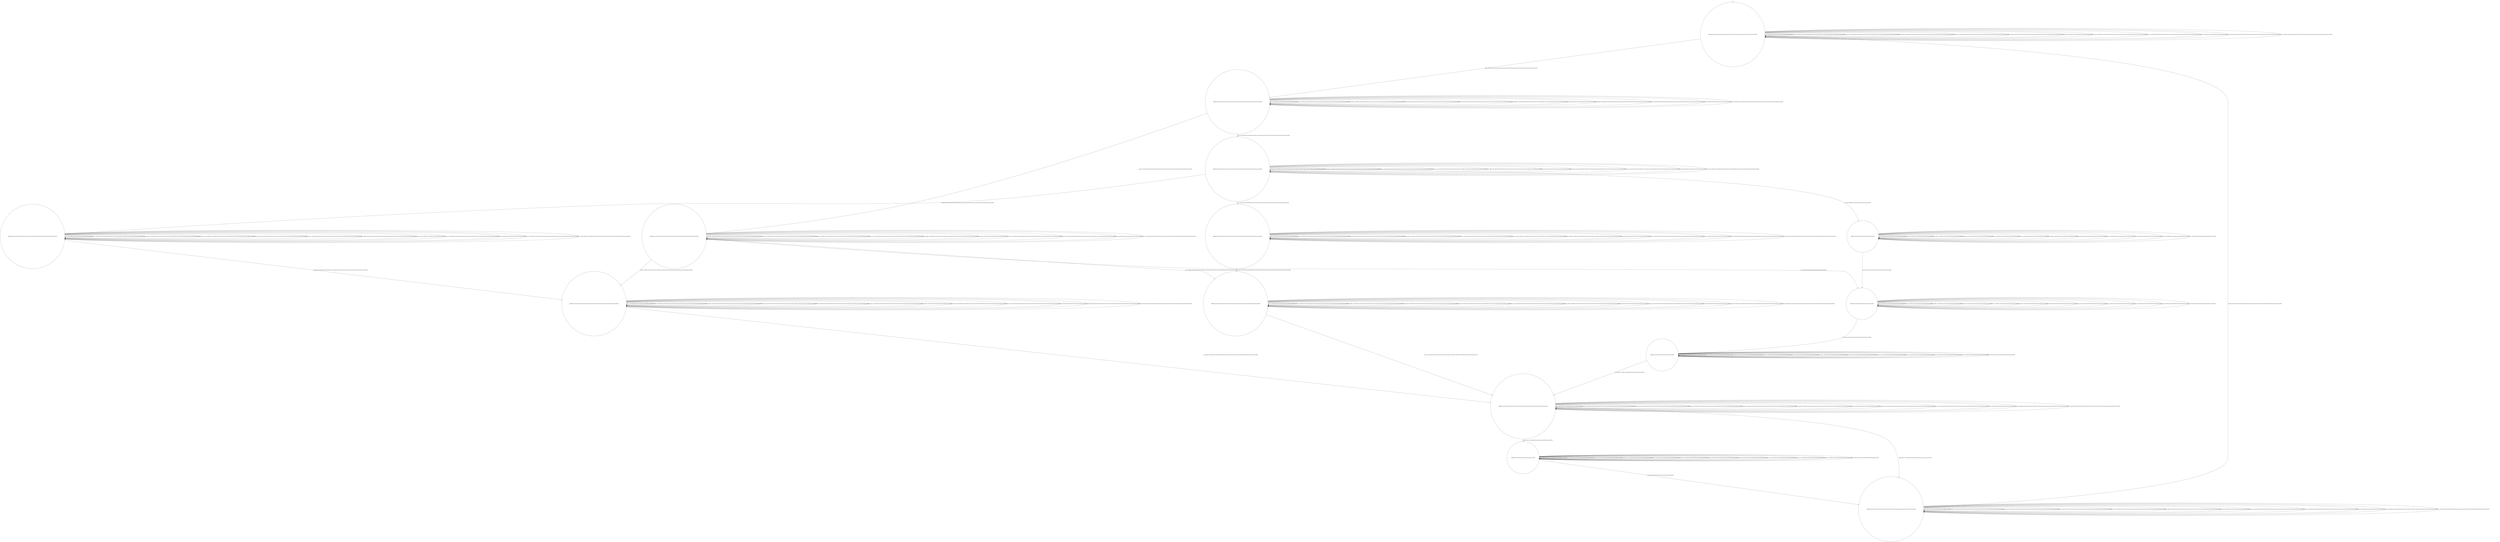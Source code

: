 digraph g {
	edge [lblstyle="above, sloped"];
	s0 [shape="circle" label="0@[((DOL and COF and TEA and CAP and TON and not EUR) or (DOL and COF and TEA and not TON and not CAP and not EUR))]"];
	s1 [shape="circle" label="1@[((DOL and COF and TEA and not TON and not CAP and not EUR) or (DOL and COF and TEA and CAP and TON and not EUR))]"];
	s2 [shape="circle" label="2@[((DOL and COF and TEA and not TON and not CAP and not EUR) or (DOL and COF and TEA and CAP and TON and not EUR))]"];
	s3 [shape="circle" label="3@[((DOL and COF and TEA and not TON and not CAP and not EUR) or (DOL and COF and TEA and CAP and TON and not EUR))]"];
	s4 [shape="circle" label="4@[((DOL and COF and TEA and CAP and TON and not EUR))]"];
	s5 [shape="circle" label="5@[((DOL and COF and TEA and not TON and not CAP and not EUR) or (DOL and COF and TEA and CAP and TON and not EUR))]"];
	s6 [shape="circle" label="6@[((DOL and COF and TEA and not TON and not CAP and not EUR) or (DOL and COF and TEA and CAP and TON and not EUR))]"];
	s7 [shape="circle" label="7@[((DOL and COF and TEA and CAP and TON and not EUR))]"];
	s8 [shape="circle" label="8@[((DOL and COF and TEA and not TON and not CAP and not EUR) or (DOL and COF and TEA and CAP and TON and not EUR))]"];
	s9 [shape="circle" label="9@[((DOL and COF and TEA and not TON and not CAP and not EUR) or (DOL and COF and TEA and CAP and TON and not EUR))]"];
	s10 [shape="circle" label="10@[((DOL and COF and TEA and not TON and not CAP and not EUR) or (DOL and COF and TEA and CAP and TON and not EUR))]"];
	s11 [shape="circle" label="11@[((DOL and COF and TEA and CAP and TON and not EUR))]"];
	s12 [shape="circle" label="12@[((DOL and COF and TEA and CAP and TON and not EUR))]"];
	s13 [shape="circle" label="13@[((DOL and COF and TEA and not TON and not CAP and not EUR) or (DOL and COF and TEA and CAP and TON and not EUR))]"];
	s0 -> s0 [label="cap / nok() [((DOL and COF and TEA and CAP and TON and not EUR))]"];
	s0 -> s0 [label="coffee / nok() [((DOL and COF and TEA and not TON and not CAP and not EUR) or (DOL and COF and TEA and CAP and TON and not EUR))]"];
	s0 -> s0 [label="cup_taken / nok() [((DOL and COF and TEA and not TON and not CAP and not EUR) or (DOL and COF and TEA and CAP and TON and not EUR))]"];
	s0 -> s0 [label="display_done / nok() [((DOL and COF and TEA and not TON and not CAP and not EUR) or (DOL and COF and TEA and CAP and TON and not EUR))]"];
	s0 -> s1 [label="dollar / ok() [((DOL and COF and TEA and not TON and not CAP and not EUR) or (DOL and COF and TEA and CAP and TON and not EUR))]"];
	s0 -> s0 [label="no_sugar / nok() [((DOL and COF and TEA and not TON and not CAP and not EUR) or (DOL and COF and TEA and CAP and TON and not EUR))]"];
	s0 -> s0 [label="pour_coffee / nok() [((DOL and COF and TEA and not TON and not CAP and not EUR) or (DOL and COF and TEA and CAP and TON and not EUR))]"];
	s0 -> s0 [label="pour_milk / nok() [((DOL and COF and TEA and CAP and TON and not EUR))]"];
	s0 -> s0 [label="pour_sugar / nok() [((DOL and COF and TEA and not TON and not CAP and not EUR) or (DOL and COF and TEA and CAP and TON and not EUR))]"];
	s0 -> s0 [label="pour_tea / nok() [((DOL and COF and TEA and not TON and not CAP and not EUR) or (DOL and COF and TEA and CAP and TON and not EUR))]"];
	s0 -> s0 [label="ring / nok() [((DOL and COF and TEA and CAP and TON and not EUR))]"];
	s0 -> s0 [label="sugar / nok() [((DOL and COF and TEA and not TON and not CAP and not EUR) or (DOL and COF and TEA and CAP and TON and not EUR))]"];
	s0 -> s0 [label="tea / nok() [((DOL and COF and TEA and not TON and not CAP and not EUR) or (DOL and COF and TEA and CAP and TON and not EUR))]"];
	s1 -> s1 [label="cap / nok() [((DOL and COF and TEA and CAP and TON and not EUR))]"];
	s1 -> s1 [label="coffee / nok() [((DOL and COF and TEA and not TON and not CAP and not EUR) or (DOL and COF and TEA and CAP and TON and not EUR))]"];
	s1 -> s1 [label="cup_taken / nok() [((DOL and COF and TEA and not TON and not CAP and not EUR) or (DOL and COF and TEA and CAP and TON and not EUR))]"];
	s1 -> s1 [label="display_done / nok() [((DOL and COF and TEA and not TON and not CAP and not EUR) or (DOL and COF and TEA and CAP and TON and not EUR))]"];
	s1 -> s1 [label="dollar / nok() [((DOL and COF and TEA and not TON and not CAP and not EUR) or (DOL and COF and TEA and CAP and TON and not EUR))]"];
	s1 -> s2 [label="no_sugar / ok() [((DOL and COF and TEA and not TON and not CAP and not EUR) or (DOL and COF and TEA and CAP and TON and not EUR))]"];
	s1 -> s1 [label="pour_coffee / nok() [((DOL and COF and TEA and not TON and not CAP and not EUR) or (DOL and COF and TEA and CAP and TON and not EUR))]"];
	s1 -> s1 [label="pour_milk / nok() [((DOL and COF and TEA and CAP and TON and not EUR))]"];
	s1 -> s1 [label="pour_sugar / nok() [((DOL and COF and TEA and not TON and not CAP and not EUR) or (DOL and COF and TEA and CAP and TON and not EUR))]"];
	s1 -> s1 [label="pour_tea / nok() [((DOL and COF and TEA and not TON and not CAP and not EUR) or (DOL and COF and TEA and CAP and TON and not EUR))]"];
	s1 -> s1 [label="ring / nok() [((DOL and COF and TEA and CAP and TON and not EUR))]"];
	s1 -> s3 [label="sugar / ok() [((DOL and COF and TEA and not TON and not CAP and not EUR) or (DOL and COF and TEA and CAP and TON and not EUR))]"];
	s1 -> s1 [label="tea / nok() [((DOL and COF and TEA and not TON and not CAP and not EUR) or (DOL and COF and TEA and CAP and TON and not EUR))]"];
	s2 -> s7 [label="cap / ok() [((DOL and COF and TEA and CAP and TON and not EUR))]"];
	s2 -> s8 [label="coffee / ok() [((DOL and COF and TEA and not TON and not CAP and not EUR) or (DOL and COF and TEA and CAP and TON and not EUR))]"];
	s2 -> s2 [label="cup_taken / nok() [((DOL and COF and TEA and not TON and not CAP and not EUR) or (DOL and COF and TEA and CAP and TON and not EUR))]"];
	s2 -> s2 [label="display_done / nok() [((DOL and COF and TEA and not TON and not CAP and not EUR) or (DOL and COF and TEA and CAP and TON and not EUR))]"];
	s2 -> s2 [label="dollar / nok() [((DOL and COF and TEA and not TON and not CAP and not EUR) or (DOL and COF and TEA and CAP and TON and not EUR))]"];
	s2 -> s2 [label="no_sugar / nok() [((DOL and COF and TEA and not TON and not CAP and not EUR) or (DOL and COF and TEA and CAP and TON and not EUR))]"];
	s2 -> s2 [label="pour_coffee / nok() [((DOL and COF and TEA and not TON and not CAP and not EUR) or (DOL and COF and TEA and CAP and TON and not EUR))]"];
	s2 -> s2 [label="pour_milk / nok() [((DOL and COF and TEA and CAP and TON and not EUR))]"];
	s2 -> s2 [label="pour_sugar / nok() [((DOL and COF and TEA and not TON and not CAP and not EUR) or (DOL and COF and TEA and CAP and TON and not EUR))]"];
	s2 -> s2 [label="pour_tea / nok() [((DOL and COF and TEA and not TON and not CAP and not EUR) or (DOL and COF and TEA and CAP and TON and not EUR))]"];
	s2 -> s2 [label="ring / nok() [((DOL and COF and TEA and CAP and TON and not EUR))]"];
	s2 -> s2 [label="sugar / void() [((DOL and COF and TEA and not TON and not CAP and not EUR) or (DOL and COF and TEA and CAP and TON and not EUR))]"];
	s2 -> s9 [label="tea / ok() [((DOL and COF and TEA and not TON and not CAP and not EUR) or (DOL and COF and TEA and CAP and TON and not EUR))]"];
	s3 -> s4 [label="cap / ok() [((DOL and COF and TEA and CAP and TON and not EUR))]"];
	s3 -> s5 [label="coffee / ok() [((DOL and COF and TEA and not TON and not CAP and not EUR) or (DOL and COF and TEA and CAP and TON and not EUR))]"];
	s3 -> s3 [label="cup_taken / nok() [((DOL and COF and TEA and not TON and not CAP and not EUR) or (DOL and COF and TEA and CAP and TON and not EUR))]"];
	s3 -> s3 [label="display_done / nok() [((DOL and COF and TEA and not TON and not CAP and not EUR) or (DOL and COF and TEA and CAP and TON and not EUR))]"];
	s3 -> s3 [label="dollar / nok() [((DOL and COF and TEA and not TON and not CAP and not EUR) or (DOL and COF and TEA and CAP and TON and not EUR))]"];
	s3 -> s3 [label="no_sugar / void() [((DOL and COF and TEA and not TON and not CAP and not EUR) or (DOL and COF and TEA and CAP and TON and not EUR))]"];
	s3 -> s3 [label="pour_coffee / nok() [((DOL and COF and TEA and not TON and not CAP and not EUR) or (DOL and COF and TEA and CAP and TON and not EUR))]"];
	s3 -> s3 [label="pour_milk / nok() [((DOL and COF and TEA and CAP and TON and not EUR))]"];
	s3 -> s3 [label="pour_sugar / nok() [((DOL and COF and TEA and not TON and not CAP and not EUR) or (DOL and COF and TEA and CAP and TON and not EUR))]"];
	s3 -> s3 [label="pour_tea / nok() [((DOL and COF and TEA and not TON and not CAP and not EUR) or (DOL and COF and TEA and CAP and TON and not EUR))]"];
	s3 -> s3 [label="ring / nok() [((DOL and COF and TEA and CAP and TON and not EUR))]"];
	s3 -> s3 [label="sugar / nok() [((DOL and COF and TEA and not TON and not CAP and not EUR) or (DOL and COF and TEA and CAP and TON and not EUR))]"];
	s3 -> s6 [label="tea / ok() [((DOL and COF and TEA and not TON and not CAP and not EUR) or (DOL and COF and TEA and CAP and TON and not EUR))]"];
	s4 -> s4 [label="cap / nok() [((DOL and COF and TEA and CAP and TON and not EUR))]"];
	s4 -> s4 [label="coffee / void() [((DOL and COF and TEA and CAP and TON and not EUR))]"];
	s4 -> s4 [label="cup_taken / nok() [((DOL and COF and TEA and CAP and TON and not EUR))]"];
	s4 -> s4 [label="display_done / nok() [((DOL and COF and TEA and CAP and TON and not EUR))]"];
	s4 -> s4 [label="dollar / nok() [((DOL and COF and TEA and CAP and TON and not EUR))]"];
	s4 -> s4 [label="no_sugar / nok() [((DOL and COF and TEA and CAP and TON and not EUR))]"];
	s4 -> s4 [label="pour_coffee / nok() [((DOL and COF and TEA and CAP and TON and not EUR))]"];
	s4 -> s4 [label="pour_milk / nok() [((DOL and COF and TEA and CAP and TON and not EUR))]"];
	s4 -> s7 [label="pour_sugar / ok() [((DOL and COF and TEA and CAP and TON and not EUR))]"];
	s4 -> s4 [label="pour_tea / nok() [((DOL and COF and TEA and CAP and TON and not EUR))]"];
	s4 -> s4 [label="ring / nok() [((DOL and COF and TEA and CAP and TON and not EUR))]"];
	s4 -> s4 [label="sugar / nok() [((DOL and COF and TEA and CAP and TON and not EUR))]"];
	s4 -> s4 [label="tea / void() [((DOL and COF and TEA and CAP and TON and not EUR))]"];
	s5 -> s5 [label="cap / void() [((DOL and COF and TEA and CAP and TON and not EUR))]"];
	s5 -> s5 [label="coffee / nok() [((DOL and COF and TEA and not TON and not CAP and not EUR) or (DOL and COF and TEA and CAP and TON and not EUR))]"];
	s5 -> s5 [label="cup_taken / nok() [((DOL and COF and TEA and not TON and not CAP and not EUR) or (DOL and COF and TEA and CAP and TON and not EUR))]"];
	s5 -> s5 [label="display_done / nok() [((DOL and COF and TEA and not TON and not CAP and not EUR) or (DOL and COF and TEA and CAP and TON and not EUR))]"];
	s5 -> s5 [label="dollar / nok() [((DOL and COF and TEA and not TON and not CAP and not EUR) or (DOL and COF and TEA and CAP and TON and not EUR))]"];
	s5 -> s5 [label="no_sugar / nok() [((DOL and COF and TEA and not TON and not CAP and not EUR) or (DOL and COF and TEA and CAP and TON and not EUR))]"];
	s5 -> s5 [label="pour_coffee / nok() [((DOL and COF and TEA and not TON and not CAP and not EUR) or (DOL and COF and TEA and CAP and TON and not EUR))]"];
	s5 -> s5 [label="pour_milk / nok() [((DOL and COF and TEA and CAP and TON and not EUR))]"];
	s5 -> s8 [label="pour_sugar / ok() [((DOL and COF and TEA and not TON and not CAP and not EUR) or (DOL and COF and TEA and CAP and TON and not EUR))]"];
	s5 -> s5 [label="pour_tea / nok() [((DOL and COF and TEA and not TON and not CAP and not EUR) or (DOL and COF and TEA and CAP and TON and not EUR))]"];
	s5 -> s5 [label="ring / nok() [((DOL and COF and TEA and CAP and TON and not EUR))]"];
	s5 -> s5 [label="sugar / nok() [((DOL and COF and TEA and not TON and not CAP and not EUR) or (DOL and COF and TEA and CAP and TON and not EUR))]"];
	s5 -> s5 [label="tea / void() [((DOL and COF and TEA and not TON and not CAP and not EUR) or (DOL and COF and TEA and CAP and TON and not EUR))]"];
	s6 -> s6 [label="cap / void() [((DOL and COF and TEA and CAP and TON and not EUR))]"];
	s6 -> s6 [label="coffee / void() [((DOL and COF and TEA and not TON and not CAP and not EUR) or (DOL and COF and TEA and CAP and TON and not EUR))]"];
	s6 -> s6 [label="cup_taken / nok() [((DOL and COF and TEA and not TON and not CAP and not EUR) or (DOL and COF and TEA and CAP and TON and not EUR))]"];
	s6 -> s6 [label="display_done / nok() [((DOL and COF and TEA and not TON and not CAP and not EUR) or (DOL and COF and TEA and CAP and TON and not EUR))]"];
	s6 -> s6 [label="dollar / nok() [((DOL and COF and TEA and not TON and not CAP and not EUR) or (DOL and COF and TEA and CAP and TON and not EUR))]"];
	s6 -> s6 [label="no_sugar / nok() [((DOL and COF and TEA and not TON and not CAP and not EUR) or (DOL and COF and TEA and CAP and TON and not EUR))]"];
	s6 -> s6 [label="pour_coffee / nok() [((DOL and COF and TEA and not TON and not CAP and not EUR) or (DOL and COF and TEA and CAP and TON and not EUR))]"];
	s6 -> s6 [label="pour_milk / nok() [((DOL and COF and TEA and CAP and TON and not EUR))]"];
	s6 -> s9 [label="pour_sugar / ok() [((DOL and COF and TEA and not TON and not CAP and not EUR) or (DOL and COF and TEA and CAP and TON and not EUR))]"];
	s6 -> s6 [label="pour_tea / nok() [((DOL and COF and TEA and not TON and not CAP and not EUR) or (DOL and COF and TEA and CAP and TON and not EUR))]"];
	s6 -> s6 [label="ring / nok() [((DOL and COF and TEA and CAP and TON and not EUR))]"];
	s6 -> s6 [label="sugar / nok() [((DOL and COF and TEA and not TON and not CAP and not EUR) or (DOL and COF and TEA and CAP and TON and not EUR))]"];
	s6 -> s6 [label="tea / nok() [((DOL and COF and TEA and not TON and not CAP and not EUR) or (DOL and COF and TEA and CAP and TON and not EUR))]"];
	s7 -> s7 [label="cap / nok() [((DOL and COF and TEA and CAP and TON and not EUR))]"];
	s7 -> s7 [label="coffee / void() [((DOL and COF and TEA and CAP and TON and not EUR))]"];
	s7 -> s7 [label="cup_taken / nok() [((DOL and COF and TEA and CAP and TON and not EUR))]"];
	s7 -> s7 [label="display_done / nok() [((DOL and COF and TEA and CAP and TON and not EUR))]"];
	s7 -> s7 [label="dollar / nok() [((DOL and COF and TEA and CAP and TON and not EUR))]"];
	s7 -> s7 [label="no_sugar / nok() [((DOL and COF and TEA and CAP and TON and not EUR))]"];
	s7 -> s7 [label="pour_coffee / nok() [((DOL and COF and TEA and CAP and TON and not EUR))]"];
	s7 -> s11 [label="pour_milk / ok() [((DOL and COF and TEA and CAP and TON and not EUR))]"];
	s7 -> s7 [label="pour_sugar / nok() [((DOL and COF and TEA and CAP and TON and not EUR))]"];
	s7 -> s7 [label="pour_tea / nok() [((DOL and COF and TEA and CAP and TON and not EUR))]"];
	s7 -> s7 [label="ring / nok() [((DOL and COF and TEA and CAP and TON and not EUR))]"];
	s7 -> s7 [label="sugar / nok() [((DOL and COF and TEA and CAP and TON and not EUR))]"];
	s7 -> s7 [label="tea / void() [((DOL and COF and TEA and CAP and TON and not EUR))]"];
	s8 -> s8 [label="cap / void() [((DOL and COF and TEA and CAP and TON and not EUR))]"];
	s8 -> s8 [label="coffee / nok() [((DOL and COF and TEA and not TON and not CAP and not EUR) or (DOL and COF and TEA and CAP and TON and not EUR))]"];
	s8 -> s8 [label="cup_taken / nok() [((DOL and COF and TEA and not TON and not CAP and not EUR) or (DOL and COF and TEA and CAP and TON and not EUR))]"];
	s8 -> s8 [label="display_done / nok() [((DOL and COF and TEA and not TON and not CAP and not EUR) or (DOL and COF and TEA and CAP and TON and not EUR))]"];
	s8 -> s8 [label="dollar / nok() [((DOL and COF and TEA and not TON and not CAP and not EUR) or (DOL and COF and TEA and CAP and TON and not EUR))]"];
	s8 -> s8 [label="no_sugar / nok() [((DOL and COF and TEA and not TON and not CAP and not EUR) or (DOL and COF and TEA and CAP and TON and not EUR))]"];
	s8 -> s10 [label="pour_coffee / ok() [((DOL and COF and TEA and not TON and not CAP and not EUR) or (DOL and COF and TEA and CAP and TON and not EUR))]"];
	s8 -> s8 [label="pour_milk / nok() [((DOL and COF and TEA and CAP and TON and not EUR))]"];
	s8 -> s8 [label="pour_sugar / nok() [((DOL and COF and TEA and not TON and not CAP and not EUR) or (DOL and COF and TEA and CAP and TON and not EUR))]"];
	s8 -> s8 [label="pour_tea / nok() [((DOL and COF and TEA and not TON and not CAP and not EUR) or (DOL and COF and TEA and CAP and TON and not EUR))]"];
	s8 -> s8 [label="ring / nok() [((DOL and COF and TEA and CAP and TON and not EUR))]"];
	s8 -> s8 [label="sugar / nok() [((DOL and COF and TEA and not TON and not CAP and not EUR) or (DOL and COF and TEA and CAP and TON and not EUR))]"];
	s8 -> s8 [label="tea / void() [((DOL and COF and TEA and not TON and not CAP and not EUR) or (DOL and COF and TEA and CAP and TON and not EUR))]"];
	s9 -> s9 [label="cap / void() [((DOL and COF and TEA and CAP and TON and not EUR))]"];
	s9 -> s9 [label="coffee / void() [((DOL and COF and TEA and not TON and not CAP and not EUR) or (DOL and COF and TEA and CAP and TON and not EUR))]"];
	s9 -> s9 [label="cup_taken / nok() [((DOL and COF and TEA and not TON and not CAP and not EUR) or (DOL and COF and TEA and CAP and TON and not EUR))]"];
	s9 -> s9 [label="display_done / nok() [((DOL and COF and TEA and not TON and not CAP and not EUR) or (DOL and COF and TEA and CAP and TON and not EUR))]"];
	s9 -> s9 [label="dollar / nok() [((DOL and COF and TEA and not TON and not CAP and not EUR) or (DOL and COF and TEA and CAP and TON and not EUR))]"];
	s9 -> s9 [label="no_sugar / nok() [((DOL and COF and TEA and not TON and not CAP and not EUR) or (DOL and COF and TEA and CAP and TON and not EUR))]"];
	s9 -> s9 [label="pour_coffee / nok() [((DOL and COF and TEA and not TON and not CAP and not EUR) or (DOL and COF and TEA and CAP and TON and not EUR))]"];
	s9 -> s9 [label="pour_milk / nok() [((DOL and COF and TEA and CAP and TON and not EUR))]"];
	s9 -> s9 [label="pour_sugar / nok() [((DOL and COF and TEA and not TON and not CAP and not EUR) or (DOL and COF and TEA and CAP and TON and not EUR))]"];
	s9 -> s10 [label="pour_tea / ok() [((DOL and COF and TEA and not TON and not CAP and not EUR) or (DOL and COF and TEA and CAP and TON and not EUR))]"];
	s9 -> s9 [label="ring / nok() [((DOL and COF and TEA and CAP and TON and not EUR))]"];
	s9 -> s9 [label="sugar / nok() [((DOL and COF and TEA and not TON and not CAP and not EUR) or (DOL and COF and TEA and CAP and TON and not EUR))]"];
	s9 -> s9 [label="tea / nok() [((DOL and COF and TEA and not TON and not CAP and not EUR) or (DOL and COF and TEA and CAP and TON and not EUR))]"];
	s10 -> s10 [label="cap / nok() [((DOL and COF and TEA and CAP and TON and not EUR))]"];
	s10 -> s10 [label="coffee / nok() [((DOL and COF and TEA and not TON and not CAP and not EUR) or (DOL and COF and TEA and CAP and TON and not EUR))]"];
	s10 -> s10 [label="cup_taken / nok() [((DOL and COF and TEA and not TON and not CAP and not EUR) or (DOL and COF and TEA and CAP and TON and not EUR))]"];
	s10 -> s13 [label="display_done / ok() [((DOL and COF and TEA and not TON and not CAP and not EUR))]"];
	s10 -> s12 [label="display_done / ok() [((DOL and COF and TEA and CAP and TON and not EUR))]"];
	s10 -> s10 [label="dollar / nok() [((DOL and COF and TEA and not TON and not CAP and not EUR) or (DOL and COF and TEA and CAP and TON and not EUR))]"];
	s10 -> s10 [label="no_sugar / nok() [((DOL and COF and TEA and not TON and not CAP and not EUR) or (DOL and COF and TEA and CAP and TON and not EUR))]"];
	s10 -> s10 [label="pour_coffee / nok() [((DOL and COF and TEA and not TON and not CAP and not EUR) or (DOL and COF and TEA and CAP and TON and not EUR))]"];
	s10 -> s10 [label="pour_milk / nok() [((DOL and COF and TEA and CAP and TON and not EUR))]"];
	s10 -> s10 [label="pour_sugar / nok() [((DOL and COF and TEA and not TON and not CAP and not EUR) or (DOL and COF and TEA and CAP and TON and not EUR))]"];
	s10 -> s10 [label="pour_tea / nok() [((DOL and COF and TEA and not TON and not CAP and not EUR) or (DOL and COF and TEA and CAP and TON and not EUR))]"];
	s10 -> s10 [label="ring / nok() [((DOL and COF and TEA and CAP and TON and not EUR))]"];
	s10 -> s10 [label="sugar / nok() [((DOL and COF and TEA and not TON and not CAP and not EUR) or (DOL and COF and TEA and CAP and TON and not EUR))]"];
	s10 -> s10 [label="tea / nok() [((DOL and COF and TEA and not TON and not CAP and not EUR) or (DOL and COF and TEA and CAP and TON and not EUR))]"];
	s11 -> s11 [label="cap / nok() [((DOL and COF and TEA and CAP and TON and not EUR))]"];
	s11 -> s11 [label="coffee / nok() [((DOL and COF and TEA and CAP and TON and not EUR))]"];
	s11 -> s11 [label="cup_taken / nok() [((DOL and COF and TEA and CAP and TON and not EUR))]"];
	s11 -> s11 [label="display_done / nok() [((DOL and COF and TEA and CAP and TON and not EUR))]"];
	s11 -> s11 [label="dollar / nok() [((DOL and COF and TEA and CAP and TON and not EUR))]"];
	s11 -> s11 [label="no_sugar / nok() [((DOL and COF and TEA and CAP and TON and not EUR))]"];
	s11 -> s10 [label="pour_coffee / ok() [((DOL and COF and TEA and CAP and TON and not EUR))]"];
	s11 -> s11 [label="pour_milk / nok() [((DOL and COF and TEA and CAP and TON and not EUR))]"];
	s11 -> s11 [label="pour_sugar / nok() [((DOL and COF and TEA and CAP and TON and not EUR))]"];
	s11 -> s11 [label="pour_tea / nok() [((DOL and COF and TEA and CAP and TON and not EUR))]"];
	s11 -> s11 [label="ring / nok() [((DOL and COF and TEA and CAP and TON and not EUR))]"];
	s11 -> s11 [label="sugar / nok() [((DOL and COF and TEA and CAP and TON and not EUR))]"];
	s11 -> s11 [label="tea / nok() [((DOL and COF and TEA and CAP and TON and not EUR))]"];
	s12 -> s12 [label="cap / nok() [((DOL and COF and TEA and CAP and TON and not EUR))]"];
	s12 -> s12 [label="coffee / nok() [((DOL and COF and TEA and CAP and TON and not EUR))]"];
	s12 -> s12 [label="cup_taken / nok() [((DOL and COF and TEA and CAP and TON and not EUR))]"];
	s12 -> s12 [label="display_done / nok() [((DOL and COF and TEA and CAP and TON and not EUR))]"];
	s12 -> s12 [label="dollar / nok() [((DOL and COF and TEA and CAP and TON and not EUR))]"];
	s12 -> s12 [label="no_sugar / nok() [((DOL and COF and TEA and CAP and TON and not EUR))]"];
	s12 -> s12 [label="pour_coffee / nok() [((DOL and COF and TEA and CAP and TON and not EUR))]"];
	s12 -> s12 [label="pour_milk / nok() [((DOL and COF and TEA and CAP and TON and not EUR))]"];
	s12 -> s12 [label="pour_sugar / nok() [((DOL and COF and TEA and CAP and TON and not EUR))]"];
	s12 -> s12 [label="pour_tea / nok() [((DOL and COF and TEA and CAP and TON and not EUR))]"];
	s12 -> s13 [label="ring / ok() [((DOL and COF and TEA and CAP and TON and not EUR))]"];
	s12 -> s12 [label="sugar / nok() [((DOL and COF and TEA and CAP and TON and not EUR))]"];
	s12 -> s12 [label="tea / nok() [((DOL and COF and TEA and CAP and TON and not EUR))]"];
	s13 -> s13 [label="cap / nok() [((DOL and COF and TEA and CAP and TON and not EUR))]"];
	s13 -> s13 [label="coffee / nok() [((DOL and COF and TEA and not TON and not CAP and not EUR) or (DOL and COF and TEA and CAP and TON and not EUR))]"];
	s13 -> s0 [label="cup_taken / ok() [((DOL and COF and TEA and not TON and not CAP and not EUR) or (DOL and COF and TEA and CAP and TON and not EUR))]"];
	s13 -> s13 [label="display_done / nok() [((DOL and COF and TEA and not TON and not CAP and not EUR) or (DOL and COF and TEA and CAP and TON and not EUR))]"];
	s13 -> s13 [label="dollar / nok() [((DOL and COF and TEA and not TON and not CAP and not EUR) or (DOL and COF and TEA and CAP and TON and not EUR))]"];
	s13 -> s13 [label="no_sugar / nok() [((DOL and COF and TEA and not TON and not CAP and not EUR) or (DOL and COF and TEA and CAP and TON and not EUR))]"];
	s13 -> s13 [label="pour_coffee / nok() [((DOL and COF and TEA and not TON and not CAP and not EUR) or (DOL and COF and TEA and CAP and TON and not EUR))]"];
	s13 -> s13 [label="pour_milk / nok() [((DOL and COF and TEA and CAP and TON and not EUR))]"];
	s13 -> s13 [label="pour_sugar / nok() [((DOL and COF and TEA and not TON and not CAP and not EUR) or (DOL and COF and TEA and CAP and TON and not EUR))]"];
	s13 -> s13 [label="pour_tea / nok() [((DOL and COF and TEA and not TON and not CAP and not EUR) or (DOL and COF and TEA and CAP and TON and not EUR))]"];
	s13 -> s13 [label="ring / nok() [((DOL and COF and TEA and CAP and TON and not EUR))]"];
	s13 -> s13 [label="sugar / nok() [((DOL and COF and TEA and not TON and not CAP and not EUR) or (DOL and COF and TEA and CAP and TON and not EUR))]"];
	s13 -> s13 [label="tea / nok() [((DOL and COF and TEA and not TON and not CAP and not EUR) or (DOL and COF and TEA and CAP and TON and not EUR))]"];
	__start0 [label="" shape="none" width="0" height="0"];
	__start0 -> s0;
}
